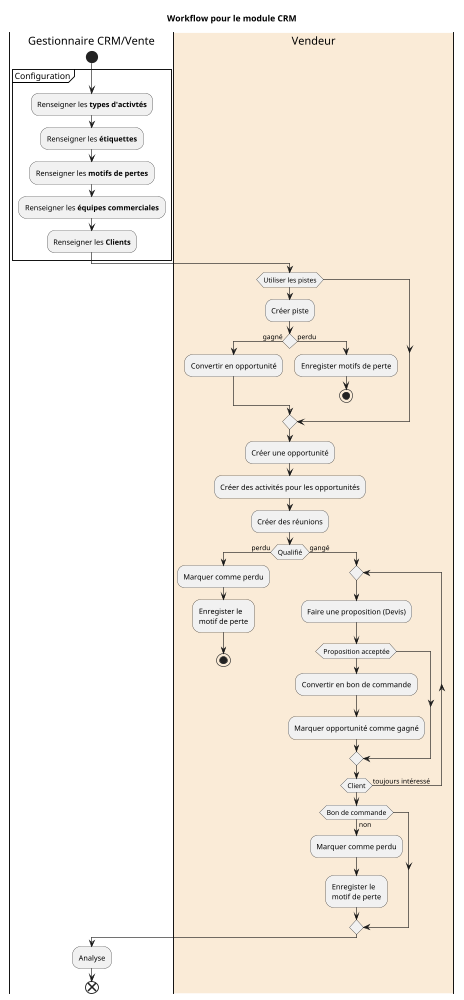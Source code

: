 
@startuml activity-crm
title Workflow pour le module CRM 
scale 100 width
scale 1000 height


|Gestionnaire CRM/Vente|
start
partition Configuration {
    :Renseigner les **types d'activtés**;
    :Renseigner les **étiquettes**;
    :Renseigner les **motifs de pertes**;
    :Renseigner les **équipes commerciales**;
    :Renseigner les **Clients**;
}
|#AntiqueWhite|Vendeur|
if (Utiliser les pistes) then
    :Créer piste;
    if () then (gagné)
        :Convertir en opportunité;
    else (perdu)
        :Enregister motifs de perte;
        stop
    endif
endif
:Créer une opportunité;
:Créer des activités pour les opportunités;
:Créer des réunions;
if (Qualifié) then (perdu) 
    :Marquer comme perdu;    
    :Enregister le \nmotif de perte;
    stop
else (gangé)
    repeat
        :Faire une proposition (Devis);
        if (Proposition acceptée) then
            :Convertir en bon de commande;
            :Marquer opportunité comme gagné;
        endif
    repeat while (Client) is (toujours intéressé)
    if (Bon de commande) then (non) 
        :Marquer comme perdu;    
        :Enregister le \nmotif de perte;
    endif
endif

|Gestionnaire CRM/Vente|
:Analyse;

end

@enduml